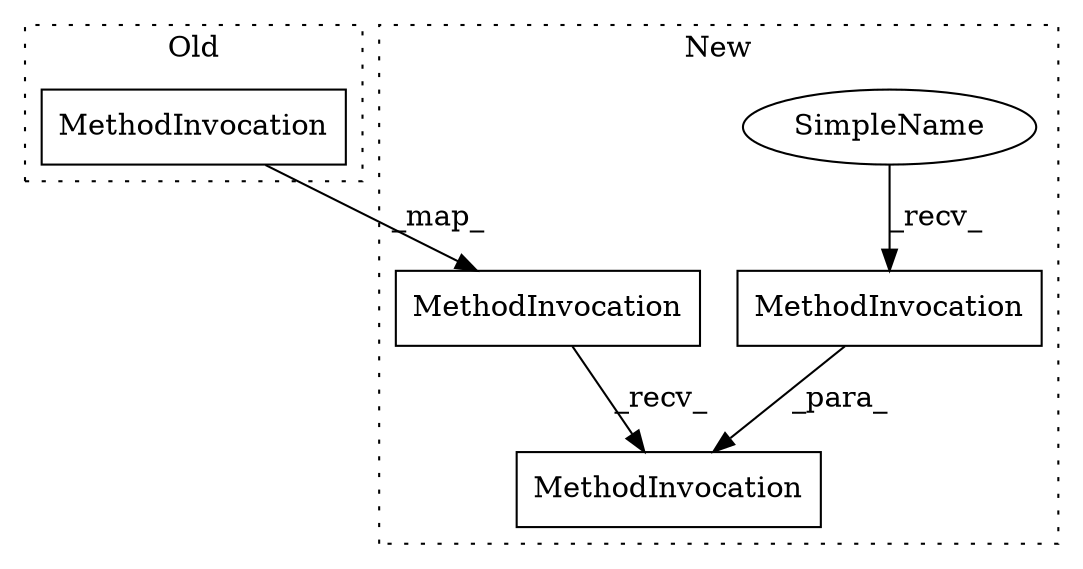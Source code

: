 digraph G {
subgraph cluster0 {
4 [label="MethodInvocation" a="32" s="3604,3681" l="13,1" shape="box"];
label = "Old";
style="dotted";
}
subgraph cluster1 {
1 [label="MethodInvocation" a="32" s="3694,3740" l="12,1" shape="box"];
2 [label="MethodInvocation" a="32" s="3720" l="20" shape="box"];
3 [label="MethodInvocation" a="32" s="3604,3681" l="13,1" shape="box"];
5 [label="SimpleName" a="42" s="3706" l="13" shape="ellipse"];
label = "New";
style="dotted";
}
2 -> 1 [label="_para_"];
3 -> 1 [label="_recv_"];
4 -> 3 [label="_map_"];
5 -> 2 [label="_recv_"];
}